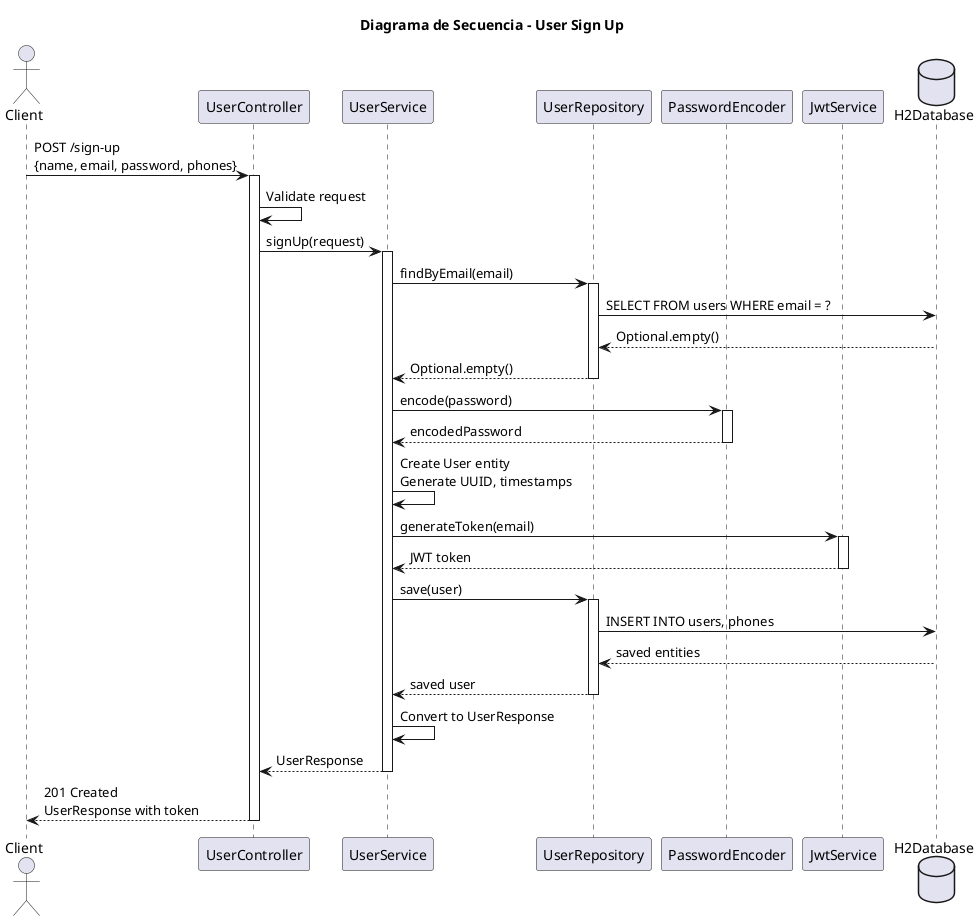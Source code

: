 @startuml
title Diagrama de Secuencia - User Sign Up

actor Client
participant UserController
participant UserService
participant UserRepository
participant PasswordEncoder
participant JwtService
database H2Database

Client -> UserController: POST /sign-up\n{name, email, password, phones}
activate UserController

UserController -> UserController: Validate request
UserController -> UserService: signUp(request)
activate UserService

UserService -> UserRepository: findByEmail(email)
activate UserRepository
UserRepository -> H2Database: SELECT FROM users WHERE email = ?
H2Database --> UserRepository: Optional.empty()
UserRepository --> UserService: Optional.empty()
deactivate UserRepository

UserService -> PasswordEncoder: encode(password)
activate PasswordEncoder
PasswordEncoder --> UserService: encodedPassword
deactivate PasswordEncoder

UserService -> UserService: Create User entity\nGenerate UUID, timestamps

UserService -> JwtService: generateToken(email)
activate JwtService
JwtService --> UserService: JWT token
deactivate JwtService

UserService -> UserRepository: save(user)
activate UserRepository
UserRepository -> H2Database: INSERT INTO users, phones
H2Database --> UserRepository: saved entities
UserRepository --> UserService: saved user
deactivate UserRepository

UserService -> UserService: Convert to UserResponse
UserService --> UserController: UserResponse
deactivate UserService

UserController --> Client: 201 Created\nUserResponse with token
deactivate UserController

@enduml